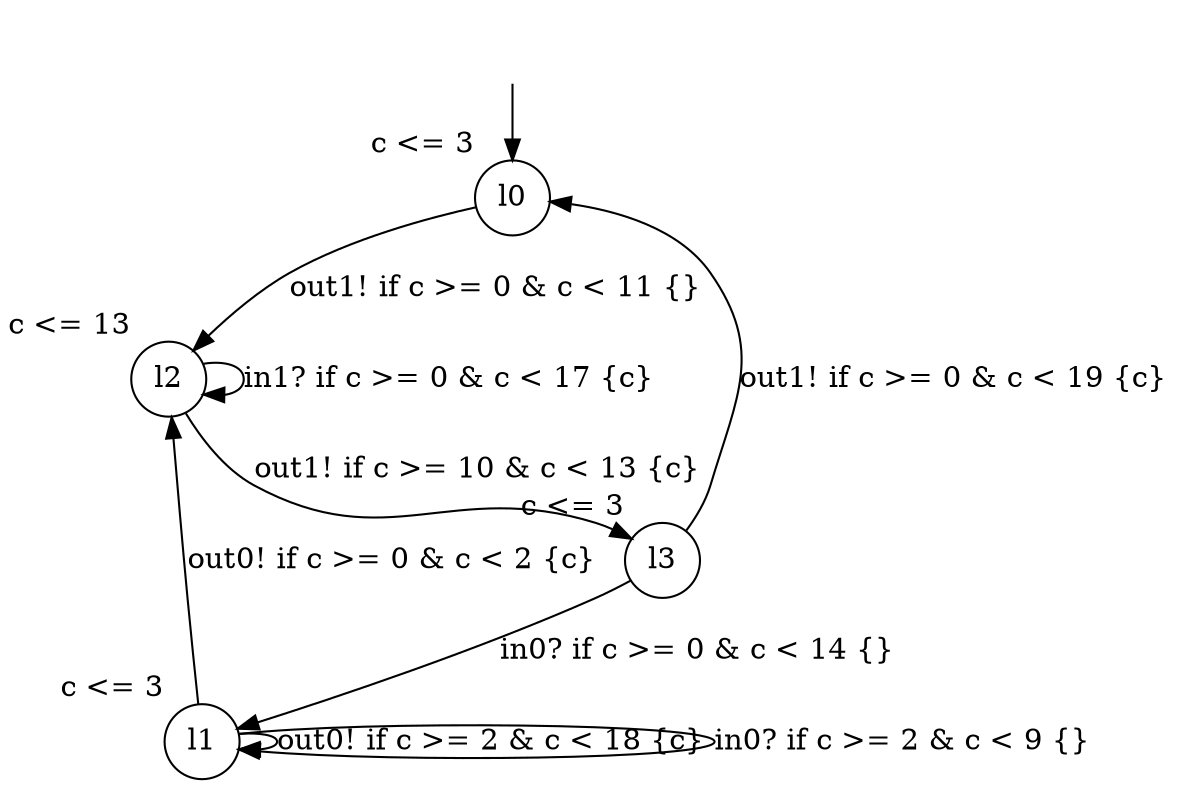 digraph g {
__start0 [label="" shape="none"];
l0 [shape="circle" margin=0 label="l0", xlabel="c <= 3"];
l1 [shape="circle" margin=0 label="l1", xlabel="c <= 3"];
l2 [shape="circle" margin=0 label="l2", xlabel="c <= 13"];
l3 [shape="circle" margin=0 label="l3", xlabel="c <= 3"];
l0 -> l2 [label="out1! if c >= 0 & c < 11 {} "];
l1 -> l1 [label="out0! if c >= 2 & c < 18 {c} "];
l1 -> l1 [label="in0? if c >= 2 & c < 9 {} "];
l1 -> l2 [label="out0! if c >= 0 & c < 2 {c} "];
l2 -> l2 [label="in1? if c >= 0 & c < 17 {c} "];
l2 -> l3 [label="out1! if c >= 10 & c < 13 {c} "];
l3 -> l1 [label="in0? if c >= 0 & c < 14 {} "];
l3 -> l0 [label="out1! if c >= 0 & c < 19 {c} "];
__start0 -> l0;
}
